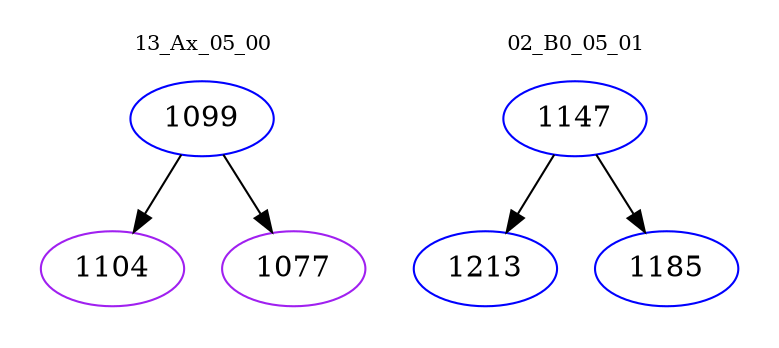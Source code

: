 digraph{
subgraph cluster_0 {
color = white
label = "13_Ax_05_00";
fontsize=10;
T0_1099 [label="1099", color="blue"]
T0_1099 -> T0_1104 [color="black"]
T0_1104 [label="1104", color="purple"]
T0_1099 -> T0_1077 [color="black"]
T0_1077 [label="1077", color="purple"]
}
subgraph cluster_1 {
color = white
label = "02_B0_05_01";
fontsize=10;
T1_1147 [label="1147", color="blue"]
T1_1147 -> T1_1213 [color="black"]
T1_1213 [label="1213", color="blue"]
T1_1147 -> T1_1185 [color="black"]
T1_1185 [label="1185", color="blue"]
}
}
